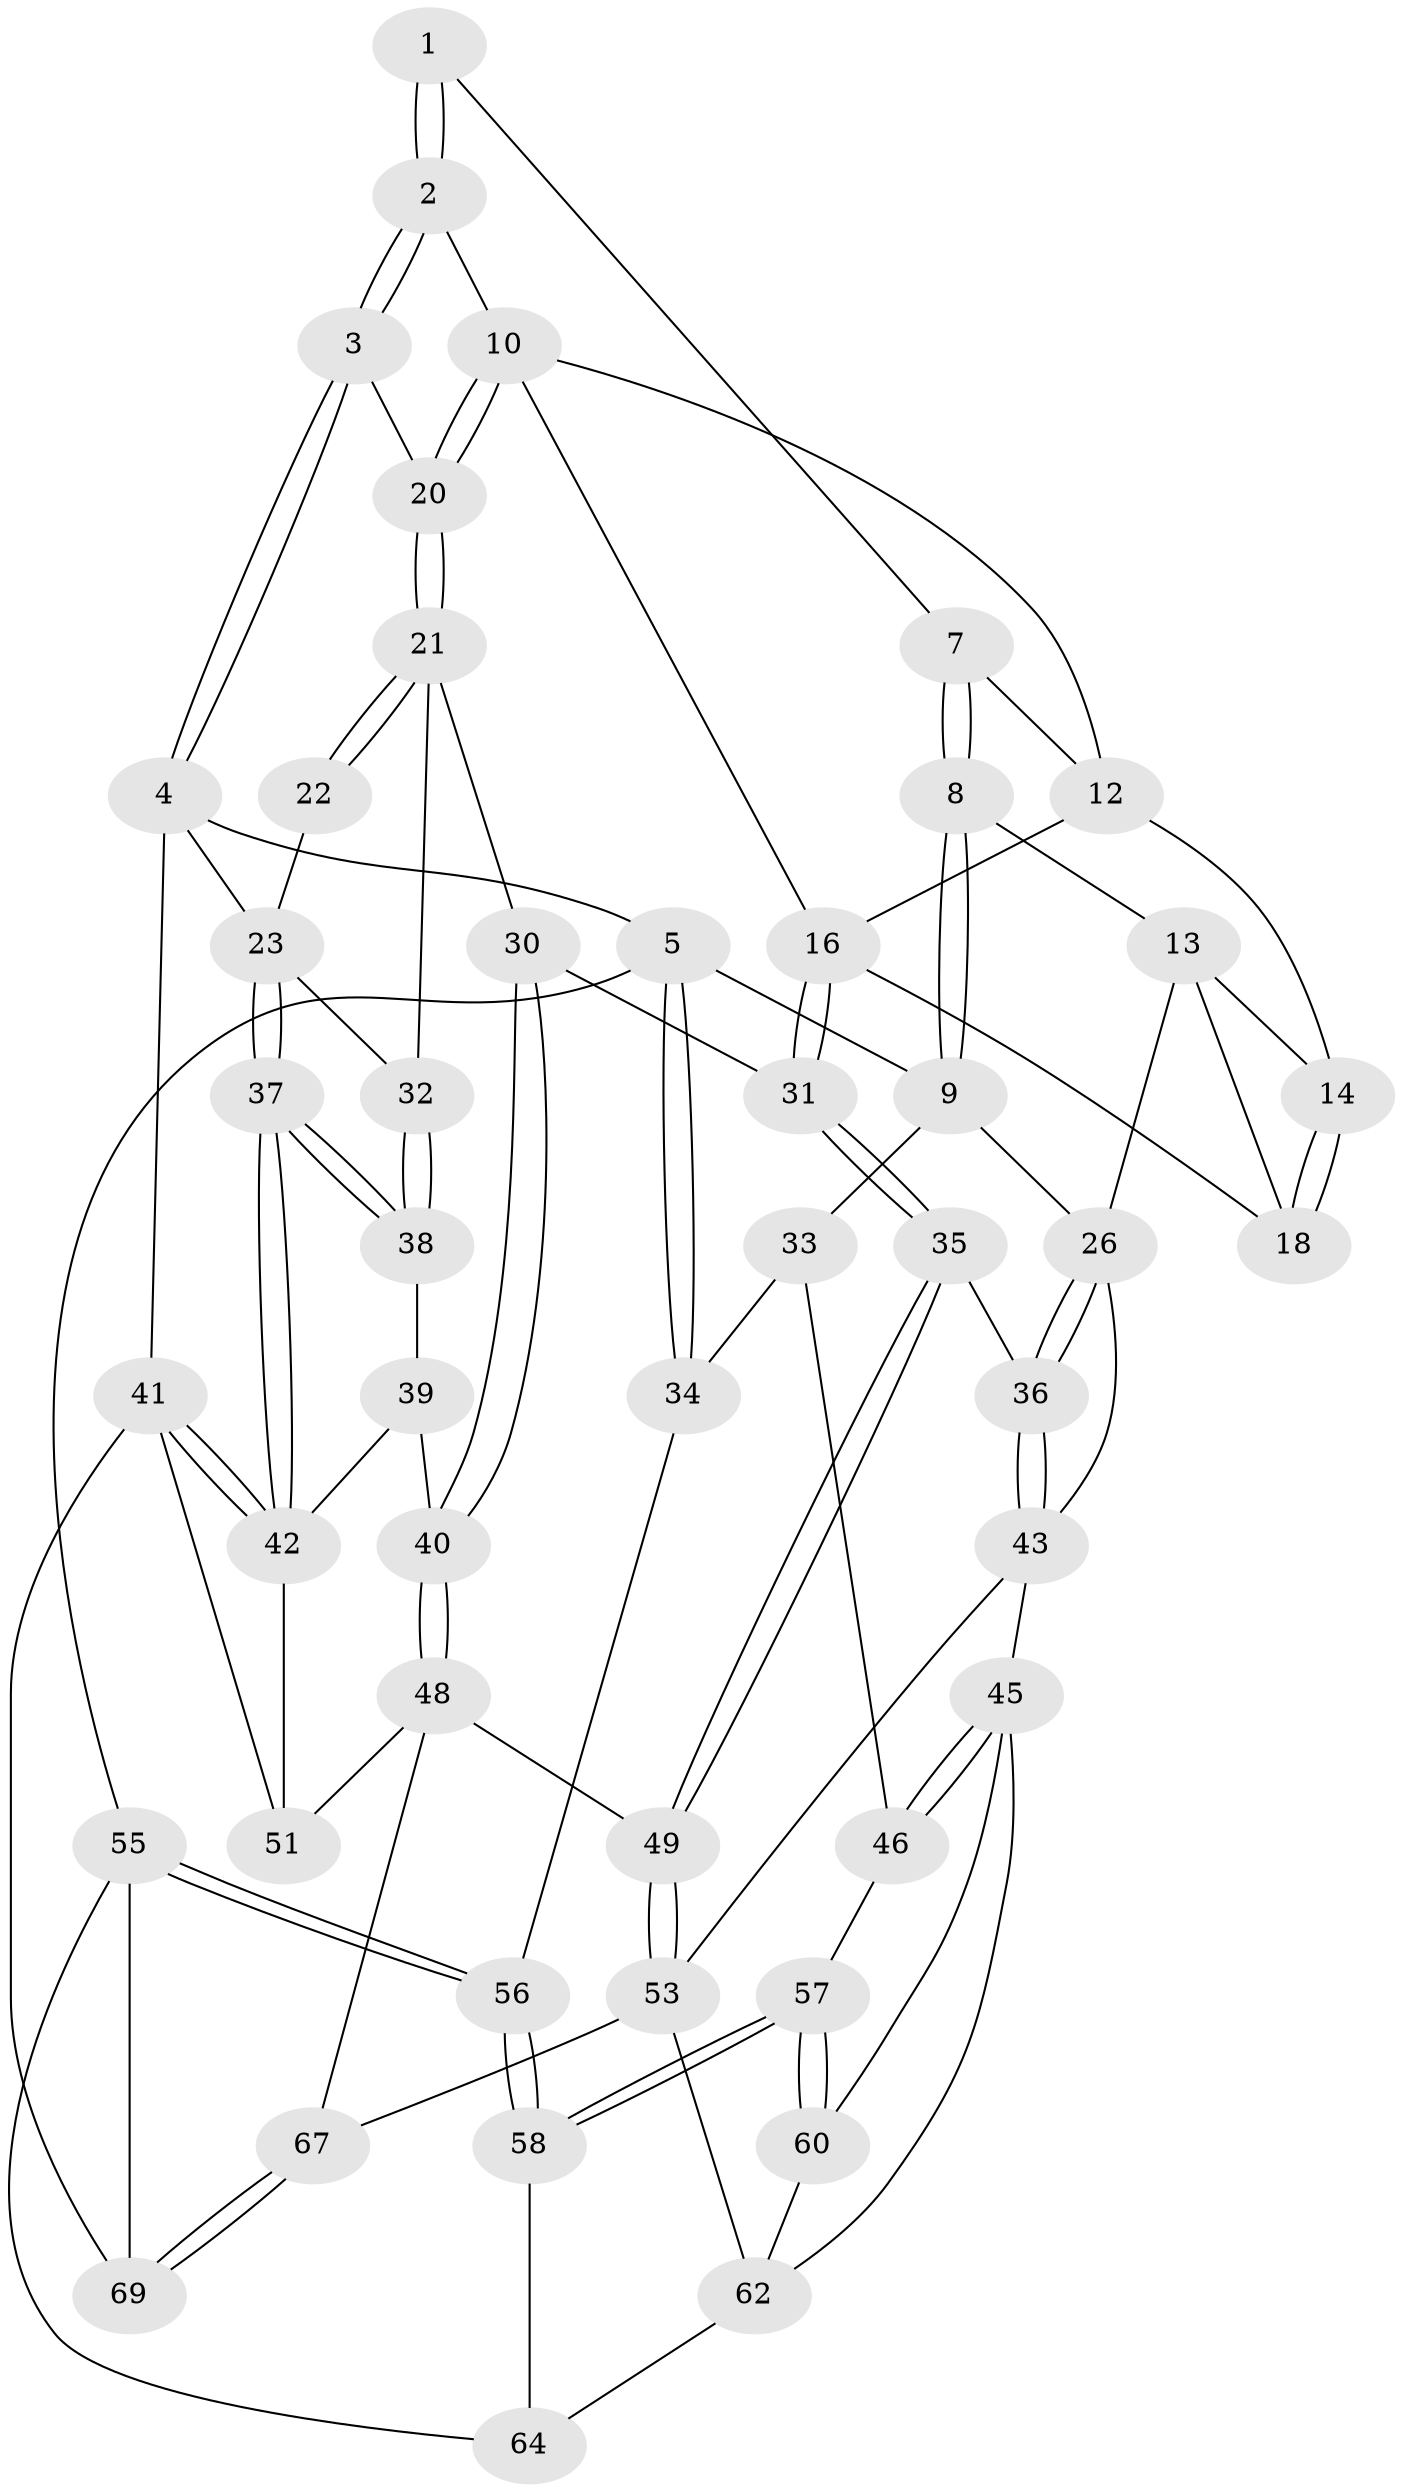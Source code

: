 // Generated by graph-tools (version 1.1) at 2025/24/03/03/25 07:24:31]
// undirected, 48 vertices, 109 edges
graph export_dot {
graph [start="1"]
  node [color=gray90,style=filled];
  1 [pos="+0.550076447284524+0"];
  2 [pos="+0.7102786219058005+0"];
  3 [pos="+1+0",super="+19"];
  4 [pos="+1+0"];
  5 [pos="+0+0",super="+6"];
  7 [pos="+0.5044165812089939+0"];
  8 [pos="+0.3227516680873727+0.1175360186968322"];
  9 [pos="+0.20014070827984862+0.10069510190137168",super="+28"];
  10 [pos="+0.7003739674415451+0.12612187286885743",super="+11"];
  12 [pos="+0.5016925999248517+0.08503556314514288",super="+15"];
  13 [pos="+0.34748536677856384+0.13058226679172275",super="+25"];
  14 [pos="+0.3623673977867022+0.13261565317295868"];
  16 [pos="+0.5551568198751103+0.2136344700429117",super="+17"];
  18 [pos="+0.4516127171436273+0.26656899632448566"];
  20 [pos="+0.7702738103739247+0.20809340101342247"];
  21 [pos="+0.7831719585292111+0.2560177844411693",super="+29"];
  22 [pos="+0.9147421773598541+0.19255899604144458"];
  23 [pos="+1+0.06312328205946936",super="+24"];
  26 [pos="+0.39313586142335105+0.35832757344901656",super="+27"];
  30 [pos="+0.7077698652526776+0.3863304977946428"];
  31 [pos="+0.6418693931303868+0.3850015782979335"];
  32 [pos="+0.8928185988721696+0.31295935193192514"];
  33 [pos="+0.04862551350608341+0.29852758920251776",super="+47"];
  34 [pos="+0+0.32788120280241917",super="+54"];
  35 [pos="+0.50562845962161+0.4502304262562841"];
  36 [pos="+0.44101851307850026+0.4377560772580873"];
  37 [pos="+1+0.39263231322402264"];
  38 [pos="+0.9546513896177931+0.3696981282038324"];
  39 [pos="+0.8845036862884267+0.49437658433887327"];
  40 [pos="+0.7441266823208651+0.4542776279551743"];
  41 [pos="+1+0.8424288479788888",super="+68"];
  42 [pos="+1+0.668861763042556",super="+50"];
  43 [pos="+0.30806672765873405+0.6020003341967994",super="+44"];
  45 [pos="+0.25913673641388996+0.6386836771168194",super="+59"];
  46 [pos="+0.1746753110572769+0.623565919163165"];
  48 [pos="+0.7075632695279586+0.6897030810761433",super="+52"];
  49 [pos="+0.5881391448736856+0.6578099387315209"];
  51 [pos="+0.773711377114582+0.7211973179233272"];
  53 [pos="+0.42070337828514165+0.7441681380902666",super="+61"];
  55 [pos="+0+1"];
  56 [pos="+0+0.6380076122490959"];
  57 [pos="+0.1090254833589458+0.6509237729946218"];
  58 [pos="+0+0.6783289976187974"];
  60 [pos="+0.130834932375208+0.804477051616658",super="+63"];
  62 [pos="+0.20129536903857187+1",super="+65"];
  64 [pos="+0+0.7219283203867513",super="+66"];
  67 [pos="+0.5354418730887268+1"];
  69 [pos="+0.7195780050622167+1"];
  1 -- 2;
  1 -- 2;
  1 -- 7;
  2 -- 3;
  2 -- 3;
  2 -- 10;
  3 -- 4;
  3 -- 4;
  3 -- 20;
  4 -- 5;
  4 -- 23;
  4 -- 41;
  5 -- 34;
  5 -- 34;
  5 -- 55;
  5 -- 9;
  7 -- 8;
  7 -- 8;
  7 -- 12;
  8 -- 9;
  8 -- 9;
  8 -- 13;
  9 -- 33;
  9 -- 26;
  10 -- 20;
  10 -- 20;
  10 -- 16;
  10 -- 12;
  12 -- 14;
  12 -- 16;
  13 -- 14;
  13 -- 18;
  13 -- 26;
  14 -- 18;
  14 -- 18;
  16 -- 31;
  16 -- 31;
  16 -- 18;
  20 -- 21;
  20 -- 21;
  21 -- 22;
  21 -- 22;
  21 -- 32;
  21 -- 30;
  22 -- 23;
  23 -- 37;
  23 -- 37;
  23 -- 32;
  26 -- 36;
  26 -- 36;
  26 -- 43;
  30 -- 31;
  30 -- 40;
  30 -- 40;
  31 -- 35;
  31 -- 35;
  32 -- 38;
  32 -- 38;
  33 -- 34 [weight=2];
  33 -- 46;
  34 -- 56;
  35 -- 36;
  35 -- 49;
  35 -- 49;
  36 -- 43;
  36 -- 43;
  37 -- 38;
  37 -- 38;
  37 -- 42;
  37 -- 42;
  38 -- 39;
  39 -- 40;
  39 -- 42;
  40 -- 48;
  40 -- 48;
  41 -- 42;
  41 -- 42;
  41 -- 69 [weight=2];
  41 -- 51;
  42 -- 51;
  43 -- 45;
  43 -- 53;
  45 -- 46;
  45 -- 46;
  45 -- 60;
  45 -- 62;
  46 -- 57;
  48 -- 49;
  48 -- 67;
  48 -- 51;
  49 -- 53;
  49 -- 53;
  53 -- 67;
  53 -- 62;
  55 -- 56;
  55 -- 56;
  55 -- 69;
  55 -- 64;
  56 -- 58;
  56 -- 58;
  57 -- 58;
  57 -- 58;
  57 -- 60;
  57 -- 60;
  58 -- 64;
  60 -- 62;
  62 -- 64;
  67 -- 69;
  67 -- 69;
}
